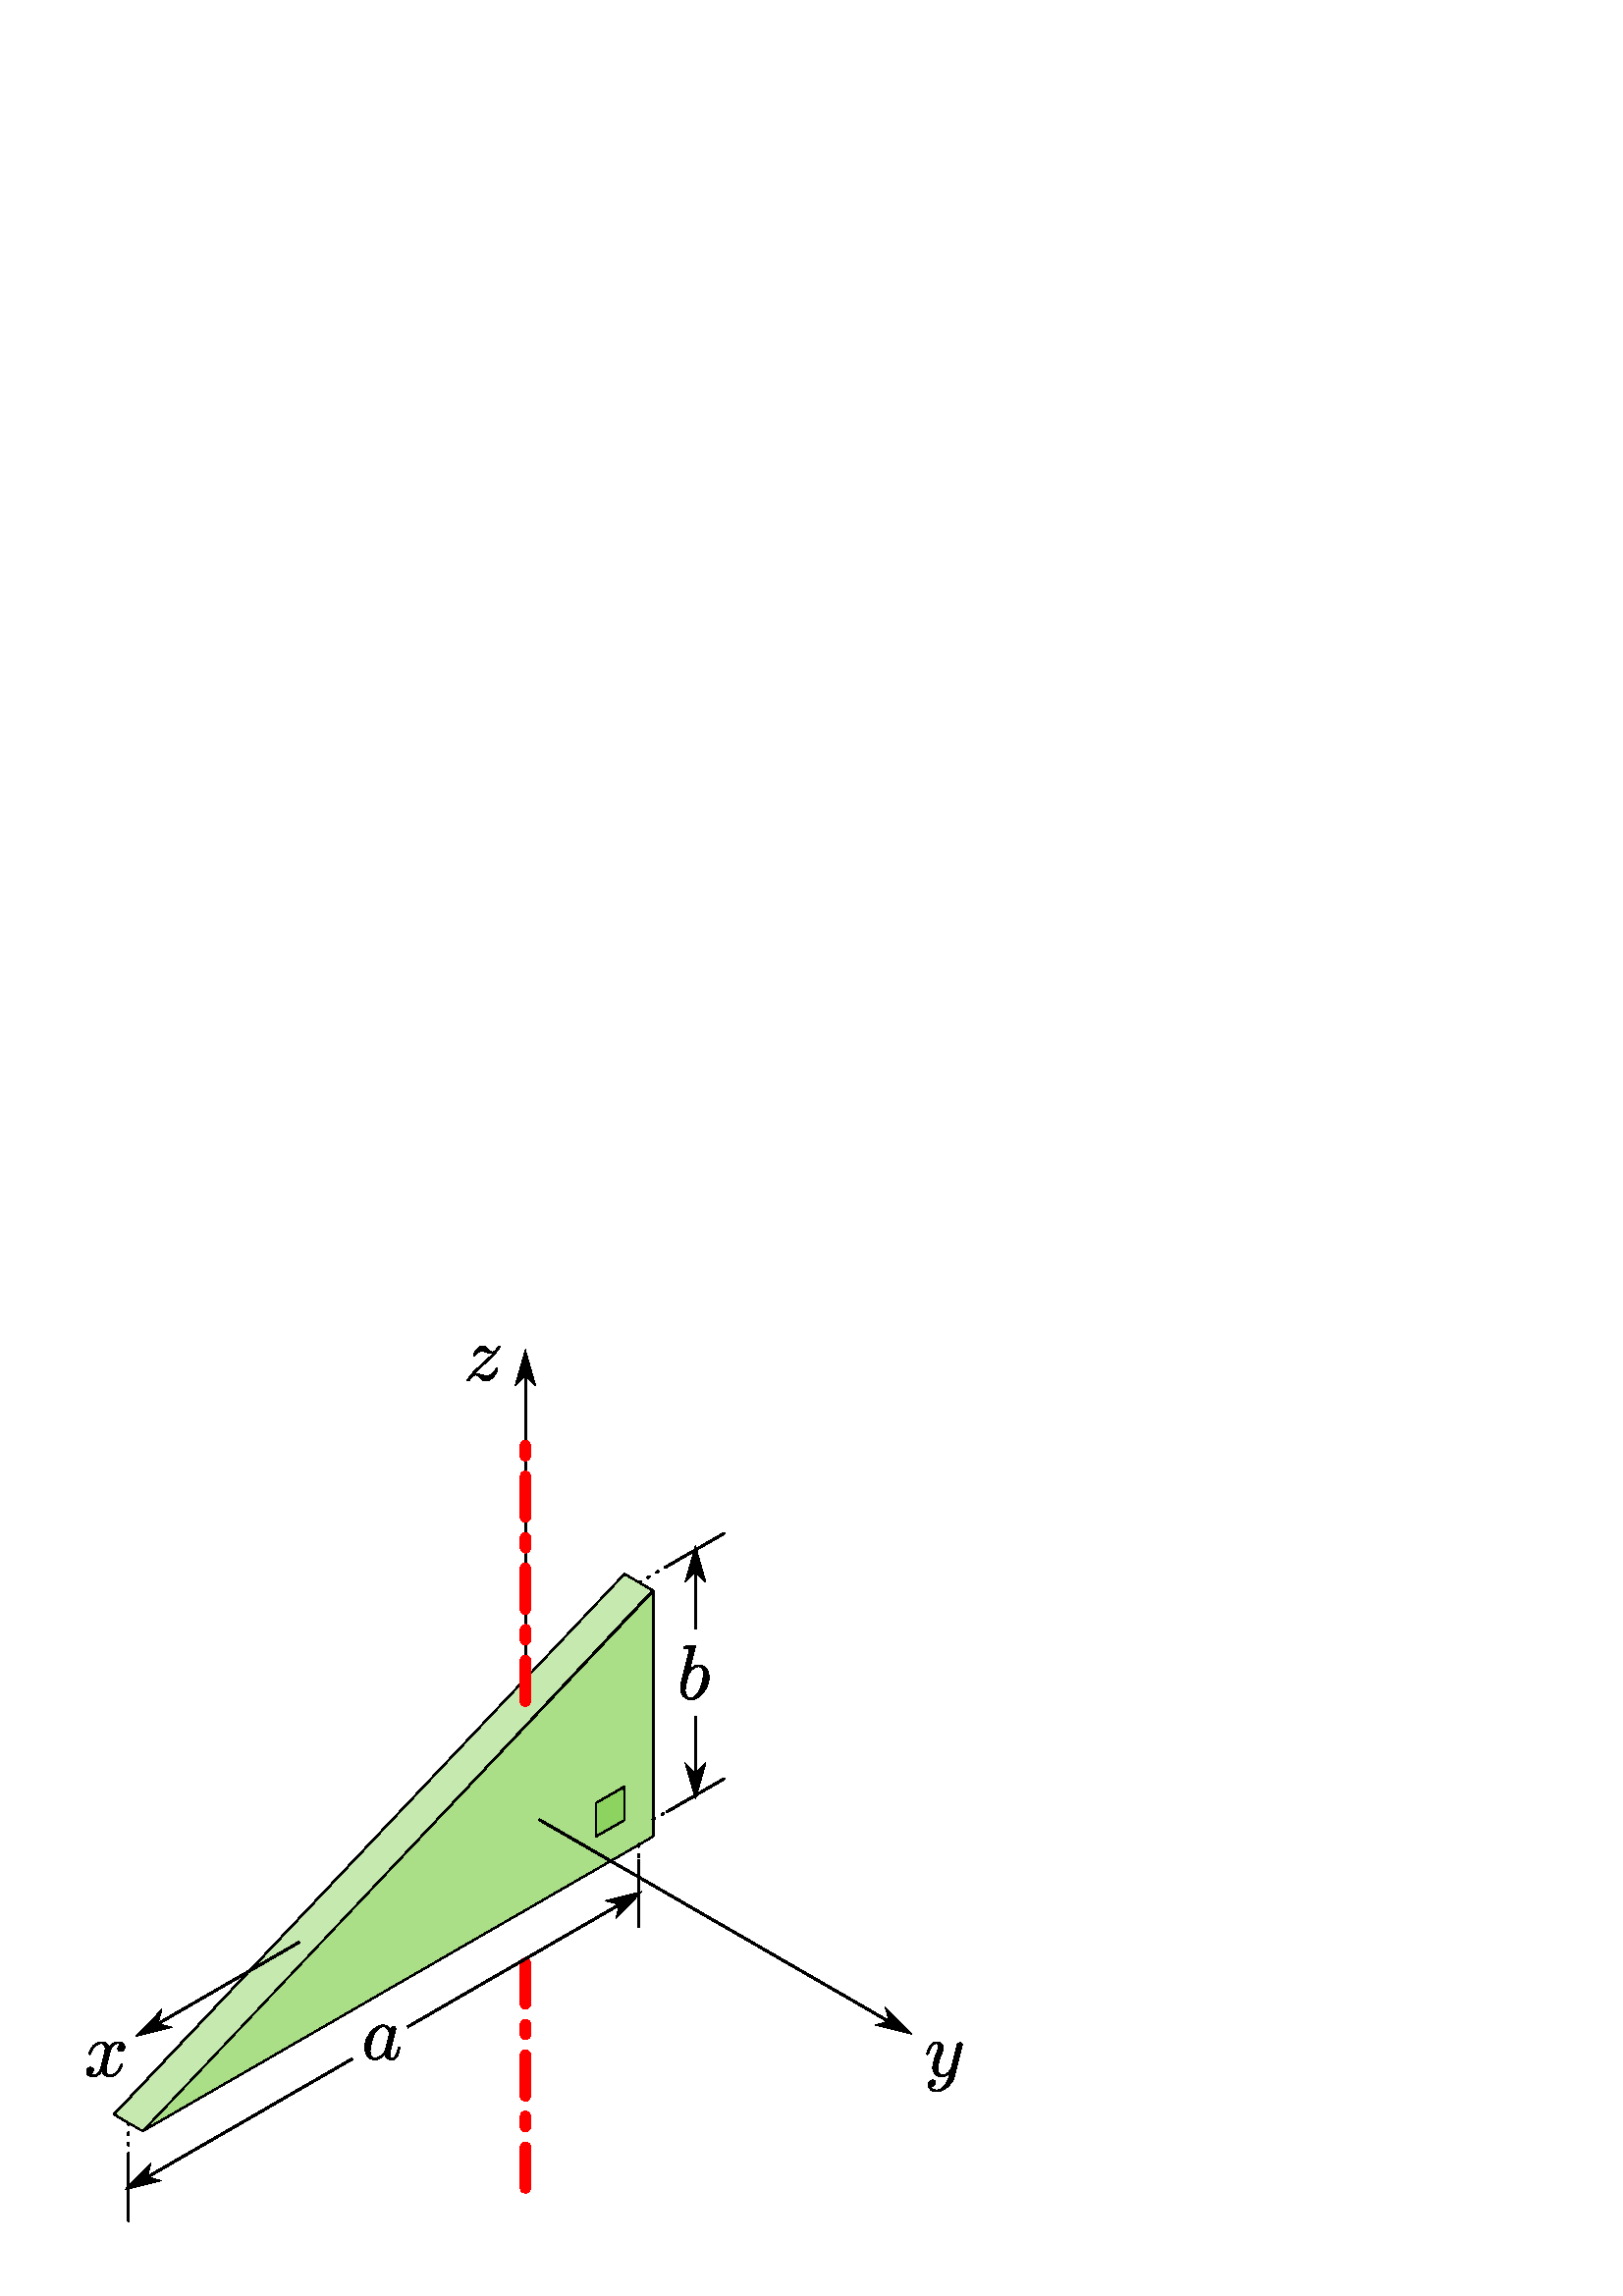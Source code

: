 %!PS-Adobe-3.0 EPSF-3.0
%%Pages: 1
%%DocumentData: Clean7Bit
%%LanguageLevel: 2
%%BoundingBox: 31 27 353 349
%%EndComments
%%BeginProlog
50 dict begin
/q { gsave } bind def
/Q { grestore } bind def
/cm { 6 array astore concat } bind def
/w { setlinewidth } bind def
/J { setlinecap } bind def
/j { setlinejoin } bind def
/M { setmiterlimit } bind def
/d { setdash } bind def
/m { moveto } bind def
/l { lineto } bind def
/c { curveto } bind def
/h { closepath } bind def
/re { exch dup neg 3 1 roll 5 3 roll moveto 0 rlineto
      0 exch rlineto 0 rlineto closepath } bind def
/S { stroke } bind def
/f { fill } bind def
/f* { eofill } bind def
/n { newpath } bind def
/W { clip } bind def
/W* { eoclip } bind def
/BT { } bind def
/ET { } bind def
/BDC { mark 3 1 roll /BDC pdfmark } bind def
/EMC { mark /EMC pdfmark } bind def
/cairo_store_point { /cairo_point_y exch def /cairo_point_x exch def } def
/Tj { show currentpoint cairo_store_point } bind def
/TJ {
  {
    dup
    type /stringtype eq
    { show } { -0.001 mul 0 cairo_font_matrix dtransform rmoveto } ifelse
  } forall
  currentpoint cairo_store_point
} bind def
/cairo_selectfont { cairo_font_matrix aload pop pop pop 0 0 6 array astore
    cairo_font exch selectfont cairo_point_x cairo_point_y moveto } bind def
/Tf { pop /cairo_font exch def /cairo_font_matrix where
      { pop cairo_selectfont } if } bind def
/Td { matrix translate cairo_font_matrix matrix concatmatrix dup
      /cairo_font_matrix exch def dup 4 get exch 5 get cairo_store_point
      /cairo_font where { pop cairo_selectfont } if } bind def
/Tm { 2 copy 8 2 roll 6 array astore /cairo_font_matrix exch def
      cairo_store_point /cairo_font where { pop cairo_selectfont } if } bind def
/g { setgray } bind def
/rg { setrgbcolor } bind def
/d1 { setcachedevice } bind def
/cairo_data_source {
  CairoDataIndex CairoData length lt
    { CairoData CairoDataIndex get /CairoDataIndex CairoDataIndex 1 add def }
    { () } ifelse
} def
/cairo_flush_ascii85_file { cairo_ascii85_file status { cairo_ascii85_file flushfile } if } def
/cairo_image { image cairo_flush_ascii85_file } def
/cairo_imagemask { imagemask cairo_flush_ascii85_file } def
%%EndProlog
%%BeginSetup
%%EndSetup
%%Page: 1 1
%%BeginPageSetup
%%PageBoundingBox: 31 27 353 349
%%EndPageSetup
q 31 27 322 322 rectclip
1 0 0 -1 0 355 cm q
1 0 0 rg
3.75 w
1 J
1 j
[ 15.0 7.5 3.75 7.5] 0 d
4 M q 1 0 0 1 0 0 cm
192.633 315.375 m 192.633 231.375 l S Q
0 g
40.309 265.738 m 40.484 265.031 41.148 262.414 43.098 262.414 c 43.23 262.414
 43.941 262.414 44.516 262.77 c 43.719 262.949 43.188 263.613 43.188 264.32
 c 43.188 264.766 43.496 265.297 44.25 265.297 c 44.871 265.297 45.758 264.809
 45.758 263.656 c 45.758 262.195 44.117 261.797 43.145 261.797 c 41.504 
261.797 40.531 263.301 40.176 263.922 c 39.465 262.062 37.961 261.797 37.117
 261.797 c 34.195 261.797 32.555 265.43 32.555 266.137 c 32.555 266.449 
32.863 266.449 32.91 266.449 c 33.129 266.449 33.219 266.359 33.262 266.137
 c 34.238 263.125 36.098 262.414 37.074 262.414 c 37.605 262.414 38.582 
262.68 38.582 264.32 c 38.582 265.207 38.094 267.066 37.074 271.055 c 36.629
 272.781 35.613 273.98 34.371 273.98 c 34.195 273.98 33.574 273.98 32.953
 273.625 c 33.664 273.449 34.281 272.871 34.281 272.074 c 34.281 271.32 
33.664 271.098 33.262 271.098 c 32.379 271.098 31.715 271.809 31.715 272.738
 c 31.715 274.023 33.086 274.598 34.328 274.598 c 36.23 274.598 37.25 272.605
 37.297 272.473 c 37.648 273.492 38.668 274.598 40.352 274.598 c 43.277 
274.598 44.871 270.965 44.871 270.258 c 44.871 269.949 44.648 269.949 44.562
 269.949 c 44.297 269.949 44.25 270.082 44.164 270.258 c 43.23 273.316 41.328
 273.98 40.441 273.98 c 39.332 273.98 38.891 273.094 38.891 272.117 c 38.891
 271.5 39.023 270.879 39.332 269.637 c h
40.309 265.738 m f
352.672 263.523 m 352.805 263.125 352.805 263.082 352.805 262.859 c 352.805
 262.371 352.402 262.105 351.961 262.105 c 351.695 262.105 351.254 262.281
 350.988 262.68 c 350.941 262.859 350.676 263.699 350.586 264.23 c 350.367
 264.941 350.188 265.738 350.012 266.492 c 348.727 271.586 l 348.637 271.984
 347.398 273.98 345.535 273.98 c 344.121 273.98 343.809 272.738 343.809 
271.676 c 343.809 270.391 344.297 268.617 345.227 266.137 c 345.672 264.984
 345.805 264.676 345.805 264.098 c 345.805 262.859 344.918 261.797 343.5
 261.797 c 340.797 261.797 339.777 265.914 339.777 266.137 c 339.777 266.449
 340.043 266.449 340.086 266.449 c 340.398 266.449 340.398 266.359 340.531
 265.914 c 341.328 263.258 342.438 262.414 343.41 262.414 c 343.633 262.414
 344.121 262.414 344.121 263.301 c 344.121 264.012 343.809 264.766 343.633
 265.297 c 342.48 268.309 341.992 269.902 341.992 271.23 c 341.992 273.758
 343.766 274.598 345.449 274.598 c 346.555 274.598 347.488 274.113 348.285
 273.316 c 347.93 274.777 347.574 276.195 346.469 277.699 c 345.715 278.633
 344.652 279.473 343.367 279.473 c 342.969 279.473 341.684 279.383 341.195
 278.277 c 341.637 278.277 342.035 278.277 342.391 277.922 c 342.703 277.699
 342.969 277.301 342.969 276.77 c 342.969 275.883 342.215 275.797 341.949
 275.797 c 341.285 275.797 340.352 276.238 340.352 277.613 c 340.352 279.031
 341.594 280.094 343.367 280.094 c 346.246 280.094 349.172 277.523 349.969
 274.332 c h
352.672 263.523 m f
173.891 16.773 m 175.395 15.133 176.238 14.426 177.258 13.539 c 177.258
 13.539 178.984 12.035 180.004 11.016 c 182.707 8.398 183.328 7.027 183.328
 6.895 c 183.328 6.629 183.062 6.629 183.016 6.629 c 182.797 6.629 182.75
 6.672 182.574 6.938 c 181.73 8.312 181.156 8.754 180.492 8.754 c 179.781
 8.754 179.473 8.312 179.031 7.824 c 178.496 7.203 178.012 6.629 177.078
 6.629 c 174.953 6.629 173.668 9.242 173.668 9.863 c 173.668 9.996 173.758
 10.172 173.98 10.172 c 174.246 10.172 174.289 10.039 174.379 9.863 c 174.91
 8.531 176.547 8.531 176.77 8.531 c 177.348 8.531 177.879 8.711 178.543 
8.934 c 179.695 9.375 180.004 9.375 180.715 9.375 c 179.695 10.57 177.348
 12.609 176.812 13.051 c 174.246 15.445 l 172.34 17.352 171.32 18.945 171.32
 19.168 c 171.32 19.434 171.629 19.434 171.676 19.434 c 171.895 19.434 171.941
 19.387 172.117 19.078 c 172.781 18.059 173.625 17.305 174.555 17.305 c 
175.176 17.305 175.484 17.57 176.195 18.367 c 176.637 18.988 177.168 19.434
 177.965 19.434 c 180.801 19.434 182.441 15.844 182.441 15.09 c 182.441 
14.957 182.309 14.781 182.086 14.781 c 181.82 14.781 181.777 14.957 181.688
 15.18 c 181.023 16.996 179.207 17.527 178.277 17.527 c 177.746 17.527 177.215
 17.352 176.637 17.172 c 175.664 16.816 175.219 16.684 174.645 16.684 c 
174.598 16.684 174.156 16.684 173.891 16.773 c h
173.891 16.773 m f
0.75 w
[] 0.0 d
q 1 0 0 1 0 0 cm
52.336 294.375 m 239.398 186.375 l S Q
q 1 0 0 1 0 0 cm
239.398 96.375 m 239.398 186.375 l S Q
q 1 0 0 1 0 0 cm
41.945 288.375 m 52.336 294.375 l S Q
q 1 0 0 1 0 0 cm
229.004 90.375 m 239.398 96.375 l S Q
0.667 0.871 0.529 rg
238.855 96.949 m 53.758 292.871 l 59.289 289.676 l 62.754 287.672 104.602
 263.512 152.289 235.98 c 238.996 185.918 l 238.996 138.762 l 238.996 120.348
 238.938 104.707 238.855 96.949 c h
238.855 96.949 m f
0 g
192.633 16.875 m 195.633 19.875 l 192.633 9.375 l 189.633 19.875 l h
192.633 16.875 m f*
0.8 w
0 J
0 j
q 0 1 -1 0 0 0 cm
16.875 -192.633 m 19.875 -195.633 l 9.375 -192.633 l 19.875 -189.633 l 
h
16.875 -192.633 m S Q
0.75 w
1 J
1 j
q 1 0 0 1 0 0 cm
192.633 137.625 m 192.633 9.375 l S Q
326.434 254.625 m 322.336 255.723 l 332.93 258.375 l 325.336 250.527 l 
h
326.434 254.625 m f*
0.693 w
0 J
0 j
q -1 -0.577 0.577 -1 0 0 cm
-355.081 -49.619 m -352.483 -52.216 l -361.577 -49.618 l -352.483 -47.021
 l h
-355.081 -49.619 m S Q
0.75 w
1 J
1 j
q 1 0 0 1 0 0 cm
197.828 180.375 m 332.93 258.375 l S Q
53.637 311.625 m 54.734 307.527 l 47.141 315.375 l 57.734 312.723 l h
53.637 311.625 m f*
0.693 w
0 J
0 j
q 1 -0.577 0.577 1 0 0 cm
-94.71 256.944 m -92.112 254.346 l -101.206 256.944 l -92.112 259.542 l
 h
-94.71 256.944 m S Q
227.707 211.125 m 226.609 215.223 l 234.203 207.375 l 223.609 210.027 l
 h
227.707 211.125 m f*
q -1 0.577 -0.577 -1 0 0 cm
-79.36 -256.944 m -76.763 -259.542 l -85.856 -256.944 l -76.763 -254.346
 l h
-79.36 -256.944 m S Q
0.75 w
1 J
1 j
q 1 0 0 1 0 0 cm
47.141 315.375 m 234.203 207.375 l S Q
[ 0.75 3.0] 0 d
q 1 0 0 1 0 0 cm
47.141 303.375 m 47.141 291.375 l S Q
1 g
1.5 w
[] 0.0 d
q 1 0 0 1 0 0 cm
130.277 267.375 m 148.465 256.875 l S Q
0 g
0.75 w
q 1 0 0 1 0 0 cm
47.141 327.375 m 47.141 303.375 l S Q
q 1 0 0 1 0 0 cm
234.203 219.375 m 234.203 195.375 l S Q
254.988 88.875 m 257.988 91.875 l 254.988 81.375 l 251.988 91.875 l h
254.988 88.875 m f*
0.8 w
0 J
0 j
q 0 1 -1 0 0 0 cm
88.875 -254.988 m 91.875 -257.988 l 81.375 -254.988 l 91.875 -251.988 l
 h
88.875 -254.988 m S Q
254.988 163.875 m 251.988 160.875 l 254.988 171.375 l 257.988 160.875 l
 h
254.988 163.875 m f*
q 0 -1 1 0 0 0 cm
-163.875 254.988 m -160.875 251.988 l -171.375 254.988 l -160.875 257.988
 l h
-163.875 254.988 m S Q
0.75 w
1 J
1 j
q 1 0 0 1 0 0 cm
254.988 81.375 m 254.988 171.375 l S Q
1 g
1.5 w
q 1 0 0 1 0 0 cm
254.988 111.375 m 254.988 141.375 l S Q
0 g
143.109 257.41 m 142.578 256.348 141.777 255.594 140.496 255.594 c 137.215
 255.594 133.715 259.758 133.715 263.879 c 133.715 266.539 135.266 268.398
 137.438 268.398 c 138.012 268.398 139.43 268.266 141.113 266.27 c 141.336
 267.469 142.355 268.398 143.684 268.398 c 144.703 268.398 145.324 267.734
 145.812 266.848 c 146.254 265.828 146.652 264.102 146.652 264.055 c 146.652
 263.746 146.387 263.746 146.297 263.746 c 146.031 263.746 145.988 263.879
 145.898 264.277 c 145.414 266.094 144.926 267.777 143.773 267.777 c 142.977
 267.777 142.93 267.023 142.93 266.492 c 142.93 265.871 142.977 265.605 
143.285 264.367 c 143.598 263.215 143.641 262.906 143.906 261.84 c 144.926
 257.898 l 145.102 257.102 145.102 257.055 145.102 256.922 c 145.102 256.438
 144.793 256.172 144.305 256.172 c 143.598 256.172 143.195 256.789 143.109
 257.41 c h
141.293 264.723 m 141.113 265.254 141.113 265.297 140.715 265.785 c 139.477
 267.336 138.324 267.777 137.527 267.777 c 136.109 267.777 135.711 266.227
 135.711 265.121 c 135.711 263.703 136.594 260.246 137.262 258.918 c 138.145
 257.277 139.387 256.215 140.539 256.215 c 142.355 256.215 142.754 258.52
 142.754 258.695 c 142.754 258.871 142.711 259.051 142.664 259.184 c h
141.293 264.723 m f
0.75 w
q 1 0 0 1 0 0 cm
244.594 87.375 m 265.379 75.375 l S Q
q 1 0 0 1 0 0 cm
244.594 177.375 m 265.379 165.375 l S Q
[ 0.75 3.0] 0 d
q 1 0 0 1 0 0 cm
234.203 93.375 m 244.594 87.375 l S Q
[ 0.75 3.0] 0 d
q 1 0 0 1 0 0 cm
234.203 189.375 m 234.203 195.375 l S Q
[ 0.75 3.0] 0 d
q 1 0 0 1 0 0 cm
239.398 180.375 m 244.594 177.375 l S Q
[] 0.0 d
q 1 0 0 1 0 0 cm
52.336 294.375 m 239.398 96.375 l S Q
q 1 0 0 1 0 0 cm
41.945 288.375 m 229.004 90.375 l S Q
0.776 0.914 0.686 rg
47.531 290.93 m 42.957 288.258 l 44.383 286.758 l 45.168 285.934 86.27 
242.395 135.723 190.008 c 185.176 137.621 226.43 93.945 227.402 92.949 c
 229.164 91.145 l 233.449 93.629 l 235.805 94.996 237.855 96.238 238.012
 96.391 c 238.223 96.602 58.871 286.945 53.297 292.43 c 52.105 293.598 l
 h
47.531 290.93 m f
0 g
q 1 0 0 1 0 0 cm
218.535 186.34 m 218.535 174.34 l 228.93 168.34 l 228.93 180.34 l h
218.535 186.34 m S Q
0.553 0.827 0.373 rg
219.062 180.016 m 219.168 174.66 l 223.613 172.109 l 226.055 170.711 228.121
 169.562 228.207 169.562 c 228.289 169.562 228.355 171.91 228.355 174.781
 c 228.355 180 l 223.949 182.516 l 221.527 183.902 219.414 185.109 219.25
 185.203 c 219.09 185.293 219.008 182.961 219.062 180.016 c h
219.062 180.016 m f
1 0 0 rg
3.75 w
[ 15.0 7.5 3.75 7.5] 0 d
q 1 0 0 1 0 0 cm
192.633 136.875 m 192.633 39.375 l S Q
0 g
57.531 255.375 m 58.629 251.277 l 51.039 259.125 l 61.629 256.473 l h
57.531 255.375 m f*
0.693 w
0 J
0 j
[] 0.0 d
q 1 -0.577 0.577 1 0 0 cm
-67.432 216.443 m -64.835 213.845 l -73.925 216.444 l -64.834 219.041 l
 h
-67.432 216.443 m S Q
0.75 w
1 J
1 j
q 1 0 0 1 0 0 cm
109.496 225.375 m 51.039 259.125 l S Q
254.988 116.73 m 254.988 116.73 254.988 116.422 254.633 116.422 c 254.012
 116.422 251.93 116.645 251.176 116.73 c 250.953 116.73 250.645 116.777 
250.645 117.262 c 250.645 117.617 250.91 117.617 251.352 117.617 c 252.684
 117.617 252.727 117.797 252.727 118.105 c 252.727 118.281 252.504 119.258
 252.371 119.832 c 250.023 129.047 l 249.715 130.465 249.582 130.953 249.582
 131.93 c 249.582 134.586 251.086 136.359 253.172 136.359 c 256.492 136.359
 259.992 132.148 259.992 128.074 c 259.992 125.504 258.488 123.555 256.227
 123.555 c 254.941 123.555 253.746 124.398 252.902 125.238 c h
252.371 127.41 m 252.504 126.789 252.504 126.746 252.77 126.434 c 254.145
 124.617 255.43 124.176 256.184 124.176 c 257.203 124.176 257.953 125.016
 257.953 126.832 c 257.953 128.516 257.023 131.75 256.492 132.812 c 255.562
 134.719 254.277 135.738 253.172 135.738 c 252.195 135.738 251.266 134.984
 251.266 132.902 c 251.266 132.328 251.266 131.797 251.707 130.023 c h
252.371 127.41 m f
Q Q
showpage
%%Trailer
end
%%EOF

